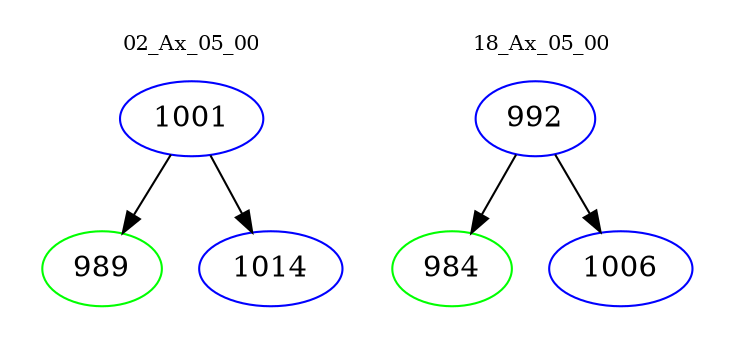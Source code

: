 digraph{
subgraph cluster_0 {
color = white
label = "02_Ax_05_00";
fontsize=10;
T0_1001 [label="1001", color="blue"]
T0_1001 -> T0_989 [color="black"]
T0_989 [label="989", color="green"]
T0_1001 -> T0_1014 [color="black"]
T0_1014 [label="1014", color="blue"]
}
subgraph cluster_1 {
color = white
label = "18_Ax_05_00";
fontsize=10;
T1_992 [label="992", color="blue"]
T1_992 -> T1_984 [color="black"]
T1_984 [label="984", color="green"]
T1_992 -> T1_1006 [color="black"]
T1_1006 [label="1006", color="blue"]
}
}
